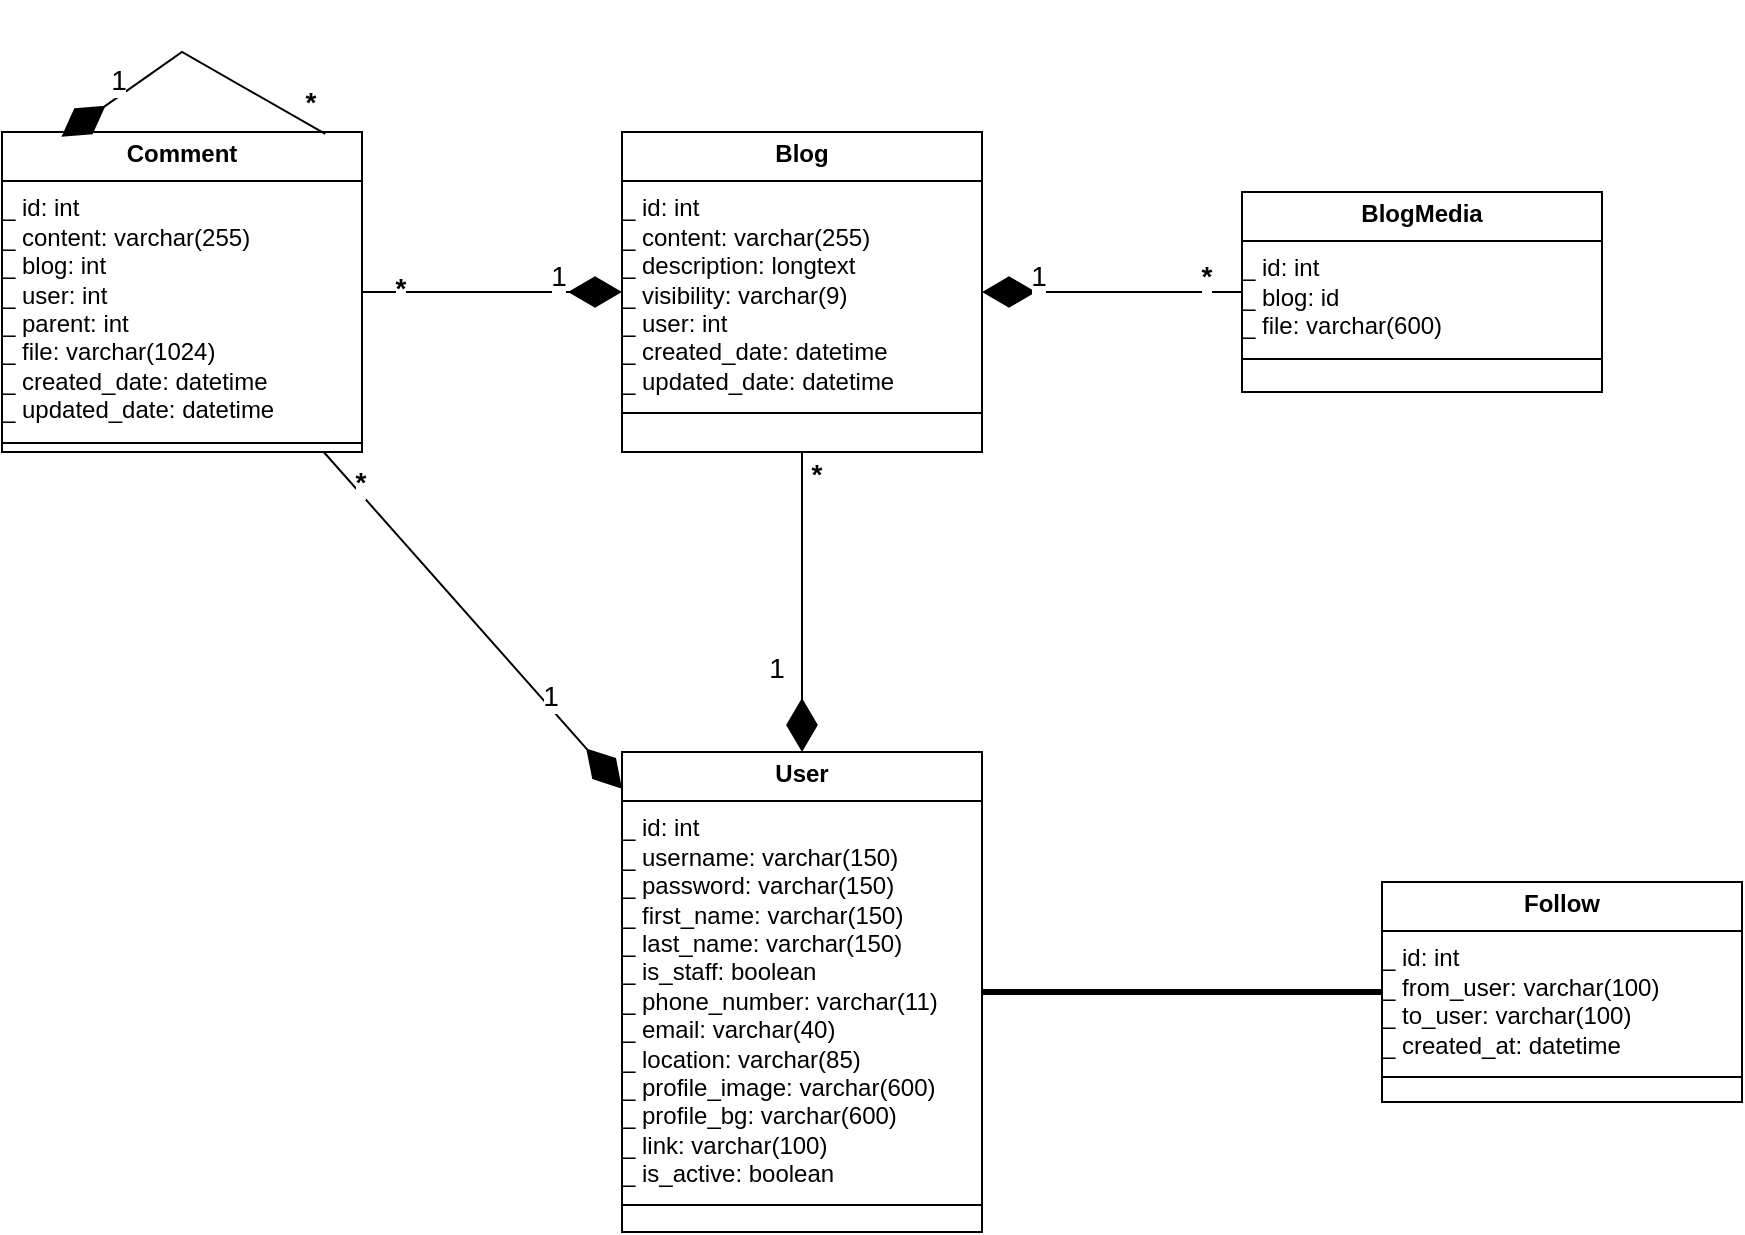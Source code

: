 <mxfile version="24.7.17">
  <diagram name="Page-1" id="c4acf3e9-155e-7222-9cf6-157b1a14988f">
    <mxGraphModel dx="1075" dy="1569" grid="1" gridSize="10" guides="1" tooltips="1" connect="1" arrows="1" fold="1" page="1" pageScale="1" pageWidth="850" pageHeight="1100" background="none" math="0" shadow="0">
      <root>
        <mxCell id="0" />
        <mxCell id="1" parent="0" />
        <mxCell id="75buAJmkiO0_xKclVIpT-29" value="&lt;p style=&quot;margin:0px;margin-top:4px;text-align:center;&quot;&gt;&lt;b&gt;User&lt;/b&gt;&lt;/p&gt;&lt;hr size=&quot;1&quot; style=&quot;border-style:solid;&quot;&gt;_ id: int&lt;div&gt;_ username: varchar(150)&lt;/div&gt;&lt;div&gt;_ password: varchar(150)&lt;/div&gt;&lt;div&gt;_ first_name: varchar(150)&lt;div&gt;_ last_name: varchar(150)&lt;/div&gt;&lt;div&gt;_ is_staff: boolean&lt;/div&gt;&lt;div&gt;_ phone_number: varchar(11)&lt;div&gt;_ email: varchar(40)&lt;/div&gt;&lt;div&gt;_ location: varchar(85)&lt;/div&gt;&lt;/div&gt;&lt;div&gt;_ profile_image: varchar(600)&lt;div&gt;_ profile_bg: varchar(600)&lt;/div&gt;&lt;div&gt;_ link: varchar(100)&lt;/div&gt;&lt;/div&gt;&lt;div&gt;_ is_active: boolean&lt;/div&gt;&lt;div&gt;&lt;div style=&quot;height:2px;&quot;&gt;&lt;/div&gt;&lt;hr size=&quot;1&quot; style=&quot;border-style:solid;&quot;&gt;&lt;div style=&quot;height:2px;&quot;&gt;&lt;/div&gt;&lt;/div&gt;&lt;/div&gt;" style="verticalAlign=top;align=left;overflow=fill;html=1;whiteSpace=wrap;" vertex="1" parent="1">
          <mxGeometry x="460" y="50" width="180" height="240" as="geometry" />
        </mxCell>
        <mxCell id="75buAJmkiO0_xKclVIpT-30" value="&lt;p style=&quot;margin:0px;margin-top:4px;text-align:center;&quot;&gt;&lt;b&gt;Follow&lt;/b&gt;&lt;/p&gt;&lt;hr size=&quot;1&quot; style=&quot;border-style:solid;&quot;&gt;_ id: int&lt;div&gt;_ from_user: varchar(100)&lt;/div&gt;&lt;div&gt;_ to_user: varchar(100)&lt;/div&gt;&lt;div&gt;_ created_at: datetime&lt;div&gt;&lt;div style=&quot;height:2px;&quot;&gt;&lt;/div&gt;&lt;hr size=&quot;1&quot; style=&quot;border-style:solid;&quot;&gt;&lt;div style=&quot;height:2px;&quot;&gt;&lt;/div&gt;&lt;/div&gt;&lt;/div&gt;" style="verticalAlign=top;align=left;overflow=fill;html=1;whiteSpace=wrap;" vertex="1" parent="1">
          <mxGeometry x="840" y="115" width="180" height="110" as="geometry" />
        </mxCell>
        <mxCell id="75buAJmkiO0_xKclVIpT-48" value="&lt;p style=&quot;margin:0px;margin-top:4px;text-align:center;&quot;&gt;&lt;b&gt;Blog&lt;/b&gt;&lt;/p&gt;&lt;hr size=&quot;1&quot; style=&quot;border-style:solid;&quot;&gt;_ id: int&lt;div&gt;_ content: varchar(255)&lt;/div&gt;&lt;div&gt;_ description: longtext&lt;/div&gt;&lt;div&gt;_ visibility: varchar(9)&lt;div&gt;_ user: int&lt;/div&gt;&lt;div&gt;_ created_date: datetime&lt;/div&gt;&lt;div&gt;_ updated_date: datetime&lt;/div&gt;&lt;div&gt;&lt;div style=&quot;height:2px;&quot;&gt;&lt;/div&gt;&lt;hr size=&quot;1&quot; style=&quot;border-style:solid;&quot;&gt;&lt;div style=&quot;height:2px;&quot;&gt;&lt;/div&gt;&lt;/div&gt;&lt;/div&gt;" style="verticalAlign=top;align=left;overflow=fill;html=1;whiteSpace=wrap;" vertex="1" parent="1">
          <mxGeometry x="460" y="-260" width="180" height="160" as="geometry" />
        </mxCell>
        <mxCell id="75buAJmkiO0_xKclVIpT-49" value="" style="endArrow=diamondThin;endFill=1;endSize=24;html=1;rounded=0;" edge="1" parent="1" source="75buAJmkiO0_xKclVIpT-48" target="75buAJmkiO0_xKclVIpT-29">
          <mxGeometry width="160" relative="1" as="geometry">
            <mxPoint x="850" y="208" as="sourcePoint" />
            <mxPoint x="649" y="208" as="targetPoint" />
          </mxGeometry>
        </mxCell>
        <mxCell id="75buAJmkiO0_xKclVIpT-50" value="&lt;font style=&quot;font-size: 14px;&quot;&gt;1&lt;/font&gt;" style="edgeLabel;html=1;align=center;verticalAlign=middle;resizable=0;points=[];" vertex="1" connectable="0" parent="75buAJmkiO0_xKclVIpT-49">
          <mxGeometry x="0.539" relative="1" as="geometry">
            <mxPoint x="-13" y="-8" as="offset" />
          </mxGeometry>
        </mxCell>
        <mxCell id="75buAJmkiO0_xKclVIpT-51" value="&lt;font style=&quot;font-size: 14px;&quot;&gt;&lt;b&gt;*&lt;/b&gt;&lt;/font&gt;" style="edgeLabel;html=1;align=center;verticalAlign=middle;resizable=0;points=[];" vertex="1" connectable="0" parent="75buAJmkiO0_xKclVIpT-49">
          <mxGeometry x="-0.789" y="-3" relative="1" as="geometry">
            <mxPoint x="10" y="-5" as="offset" />
          </mxGeometry>
        </mxCell>
        <mxCell id="75buAJmkiO0_xKclVIpT-52" value="&lt;p style=&quot;margin:0px;margin-top:4px;text-align:center;&quot;&gt;&lt;b&gt;BlogMedia&lt;/b&gt;&lt;/p&gt;&lt;hr size=&quot;1&quot; style=&quot;border-style:solid;&quot;&gt;_ id: int&lt;div&gt;_ blog: id&lt;/div&gt;&lt;div&gt;_ file: varchar(600)&lt;/div&gt;&lt;div&gt;&lt;div&gt;&lt;div style=&quot;height:2px;&quot;&gt;&lt;/div&gt;&lt;hr size=&quot;1&quot; style=&quot;border-style:solid;&quot;&gt;&lt;div style=&quot;height:2px;&quot;&gt;&lt;/div&gt;&lt;/div&gt;&lt;/div&gt;" style="verticalAlign=top;align=left;overflow=fill;html=1;whiteSpace=wrap;" vertex="1" parent="1">
          <mxGeometry x="770" y="-230" width="180" height="100" as="geometry" />
        </mxCell>
        <mxCell id="75buAJmkiO0_xKclVIpT-53" value="" style="endArrow=diamondThin;endFill=1;endSize=24;html=1;rounded=0;" edge="1" parent="1" source="75buAJmkiO0_xKclVIpT-52" target="75buAJmkiO0_xKclVIpT-48">
          <mxGeometry width="160" relative="1" as="geometry">
            <mxPoint x="760" y="-90" as="sourcePoint" />
            <mxPoint x="560" y="60" as="targetPoint" />
          </mxGeometry>
        </mxCell>
        <mxCell id="75buAJmkiO0_xKclVIpT-54" value="&lt;font style=&quot;font-size: 14px;&quot;&gt;1&lt;/font&gt;" style="edgeLabel;html=1;align=center;verticalAlign=middle;resizable=0;points=[];" vertex="1" connectable="0" parent="75buAJmkiO0_xKclVIpT-53">
          <mxGeometry x="0.539" relative="1" as="geometry">
            <mxPoint x="-2" y="-8" as="offset" />
          </mxGeometry>
        </mxCell>
        <mxCell id="75buAJmkiO0_xKclVIpT-55" value="&lt;font style=&quot;font-size: 14px;&quot;&gt;&lt;b&gt;*&lt;/b&gt;&lt;/font&gt;" style="edgeLabel;html=1;align=center;verticalAlign=middle;resizable=0;points=[];" vertex="1" connectable="0" parent="75buAJmkiO0_xKclVIpT-53">
          <mxGeometry x="-0.789" y="-3" relative="1" as="geometry">
            <mxPoint x="-5" y="-5" as="offset" />
          </mxGeometry>
        </mxCell>
        <mxCell id="75buAJmkiO0_xKclVIpT-65" value="" style="endArrow=none;startArrow=none;endFill=0;startFill=0;endSize=8;html=1;verticalAlign=bottom;labelBackgroundColor=none;strokeWidth=3;rounded=0;" edge="1" parent="1" source="75buAJmkiO0_xKclVIpT-29" target="75buAJmkiO0_xKclVIpT-30">
          <mxGeometry width="160" relative="1" as="geometry">
            <mxPoint x="680" y="70" as="sourcePoint" />
            <mxPoint x="980" y="60" as="targetPoint" />
          </mxGeometry>
        </mxCell>
        <mxCell id="75buAJmkiO0_xKclVIpT-68" value="&lt;p style=&quot;margin:0px;margin-top:4px;text-align:center;&quot;&gt;&lt;b&gt;Comment&lt;/b&gt;&lt;/p&gt;&lt;hr size=&quot;1&quot; style=&quot;border-style:solid;&quot;&gt;_ id: int&lt;div&gt;_ content: varchar(255)&lt;/div&gt;&lt;div&gt;_ blog: int&lt;/div&gt;&lt;div&gt;_ user: int&lt;br&gt;&lt;/div&gt;&lt;div&gt;_ parent: int&lt;div&gt;_ file: varchar(1024)&lt;/div&gt;&lt;div&gt;_ created_date: datetime&lt;/div&gt;&lt;div&gt;_ updated_date: datetime&lt;/div&gt;&lt;div&gt;&lt;div style=&quot;height:2px;&quot;&gt;&lt;/div&gt;&lt;hr size=&quot;1&quot; style=&quot;border-style:solid;&quot;&gt;&lt;div style=&quot;height:2px;&quot;&gt;&lt;/div&gt;&lt;/div&gt;&lt;/div&gt;" style="verticalAlign=top;align=left;overflow=fill;html=1;whiteSpace=wrap;" vertex="1" parent="1">
          <mxGeometry x="150" y="-260" width="180" height="160" as="geometry" />
        </mxCell>
        <mxCell id="75buAJmkiO0_xKclVIpT-69" value="" style="endArrow=diamondThin;endFill=1;endSize=24;html=1;rounded=0;" edge="1" parent="1" source="75buAJmkiO0_xKclVIpT-68" target="75buAJmkiO0_xKclVIpT-48">
          <mxGeometry width="160" relative="1" as="geometry">
            <mxPoint x="790" y="-170" as="sourcePoint" />
            <mxPoint x="650" y="-170" as="targetPoint" />
          </mxGeometry>
        </mxCell>
        <mxCell id="75buAJmkiO0_xKclVIpT-70" value="&lt;font style=&quot;font-size: 14px;&quot;&gt;1&lt;/font&gt;" style="edgeLabel;html=1;align=center;verticalAlign=middle;resizable=0;points=[];" vertex="1" connectable="0" parent="75buAJmkiO0_xKclVIpT-69">
          <mxGeometry x="0.539" relative="1" as="geometry">
            <mxPoint x="-2" y="-8" as="offset" />
          </mxGeometry>
        </mxCell>
        <mxCell id="75buAJmkiO0_xKclVIpT-71" value="&lt;font style=&quot;font-size: 14px;&quot;&gt;&lt;b&gt;*&lt;/b&gt;&lt;/font&gt;" style="edgeLabel;html=1;align=center;verticalAlign=middle;resizable=0;points=[];" vertex="1" connectable="0" parent="75buAJmkiO0_xKclVIpT-69">
          <mxGeometry x="-0.789" y="-3" relative="1" as="geometry">
            <mxPoint x="5" y="-5" as="offset" />
          </mxGeometry>
        </mxCell>
        <mxCell id="75buAJmkiO0_xKclVIpT-78" value="" style="endArrow=diamondThin;endFill=1;endSize=24;html=1;rounded=0;entryX=0.165;entryY=0.015;entryDx=0;entryDy=0;entryPerimeter=0;exitX=0.898;exitY=0.006;exitDx=0;exitDy=0;exitPerimeter=0;" edge="1" parent="1" source="75buAJmkiO0_xKclVIpT-68" target="75buAJmkiO0_xKclVIpT-68">
          <mxGeometry width="160" relative="1" as="geometry">
            <mxPoint x="310" y="-330" as="sourcePoint" />
            <mxPoint x="200" y="-350" as="targetPoint" />
            <Array as="points">
              <mxPoint x="240" y="-300" />
            </Array>
          </mxGeometry>
        </mxCell>
        <mxCell id="75buAJmkiO0_xKclVIpT-79" value="&lt;font style=&quot;font-size: 14px;&quot;&gt;1&lt;/font&gt;" style="edgeLabel;html=1;align=center;verticalAlign=middle;resizable=0;points=[];" vertex="1" connectable="0" parent="75buAJmkiO0_xKclVIpT-78">
          <mxGeometry x="0.539" relative="1" as="geometry">
            <mxPoint x="-2" y="-8" as="offset" />
          </mxGeometry>
        </mxCell>
        <mxCell id="75buAJmkiO0_xKclVIpT-80" value="&lt;font style=&quot;font-size: 14px;&quot;&gt;&lt;b&gt;*&lt;/b&gt;&lt;/font&gt;" style="edgeLabel;html=1;align=center;verticalAlign=middle;resizable=0;points=[];" vertex="1" connectable="0" parent="75buAJmkiO0_xKclVIpT-78">
          <mxGeometry x="-0.789" y="-3" relative="1" as="geometry">
            <mxPoint x="5" y="-5" as="offset" />
          </mxGeometry>
        </mxCell>
        <mxCell id="75buAJmkiO0_xKclVIpT-85" value="" style="endArrow=diamondThin;endFill=1;endSize=24;html=1;rounded=0;" edge="1" parent="1" source="75buAJmkiO0_xKclVIpT-68" target="75buAJmkiO0_xKclVIpT-29">
          <mxGeometry width="160" relative="1" as="geometry">
            <mxPoint x="340" y="-170" as="sourcePoint" />
            <mxPoint x="470" y="-170" as="targetPoint" />
          </mxGeometry>
        </mxCell>
        <mxCell id="75buAJmkiO0_xKclVIpT-86" value="&lt;font style=&quot;font-size: 14px;&quot;&gt;1&lt;/font&gt;" style="edgeLabel;html=1;align=center;verticalAlign=middle;resizable=0;points=[];" vertex="1" connectable="0" parent="75buAJmkiO0_xKclVIpT-85">
          <mxGeometry x="0.539" relative="1" as="geometry">
            <mxPoint x="-2" y="-8" as="offset" />
          </mxGeometry>
        </mxCell>
        <mxCell id="75buAJmkiO0_xKclVIpT-87" value="&lt;font style=&quot;font-size: 14px;&quot;&gt;&lt;b&gt;*&lt;/b&gt;&lt;/font&gt;" style="edgeLabel;html=1;align=center;verticalAlign=middle;resizable=0;points=[];" vertex="1" connectable="0" parent="75buAJmkiO0_xKclVIpT-85">
          <mxGeometry x="-0.789" y="-3" relative="1" as="geometry">
            <mxPoint x="5" y="-5" as="offset" />
          </mxGeometry>
        </mxCell>
      </root>
    </mxGraphModel>
  </diagram>
</mxfile>
